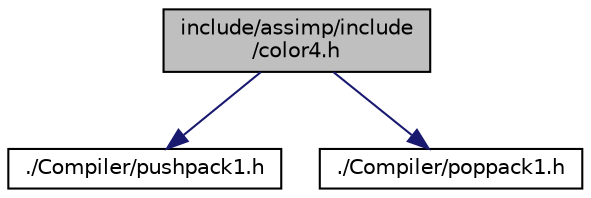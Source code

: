 digraph "include/assimp/include/color4.h"
{
  edge [fontname="Helvetica",fontsize="10",labelfontname="Helvetica",labelfontsize="10"];
  node [fontname="Helvetica",fontsize="10",shape=record];
  Node1 [label="include/assimp/include\l/color4.h",height=0.2,width=0.4,color="black", fillcolor="grey75", style="filled" fontcolor="black"];
  Node1 -> Node2 [color="midnightblue",fontsize="10",style="solid",fontname="Helvetica"];
  Node2 [label="./Compiler/pushpack1.h",height=0.2,width=0.4,color="black", fillcolor="white", style="filled",URL="$pushpack1_8h.html"];
  Node1 -> Node3 [color="midnightblue",fontsize="10",style="solid",fontname="Helvetica"];
  Node3 [label="./Compiler/poppack1.h",height=0.2,width=0.4,color="black", fillcolor="white", style="filled",URL="$poppack1_8h.html"];
}
